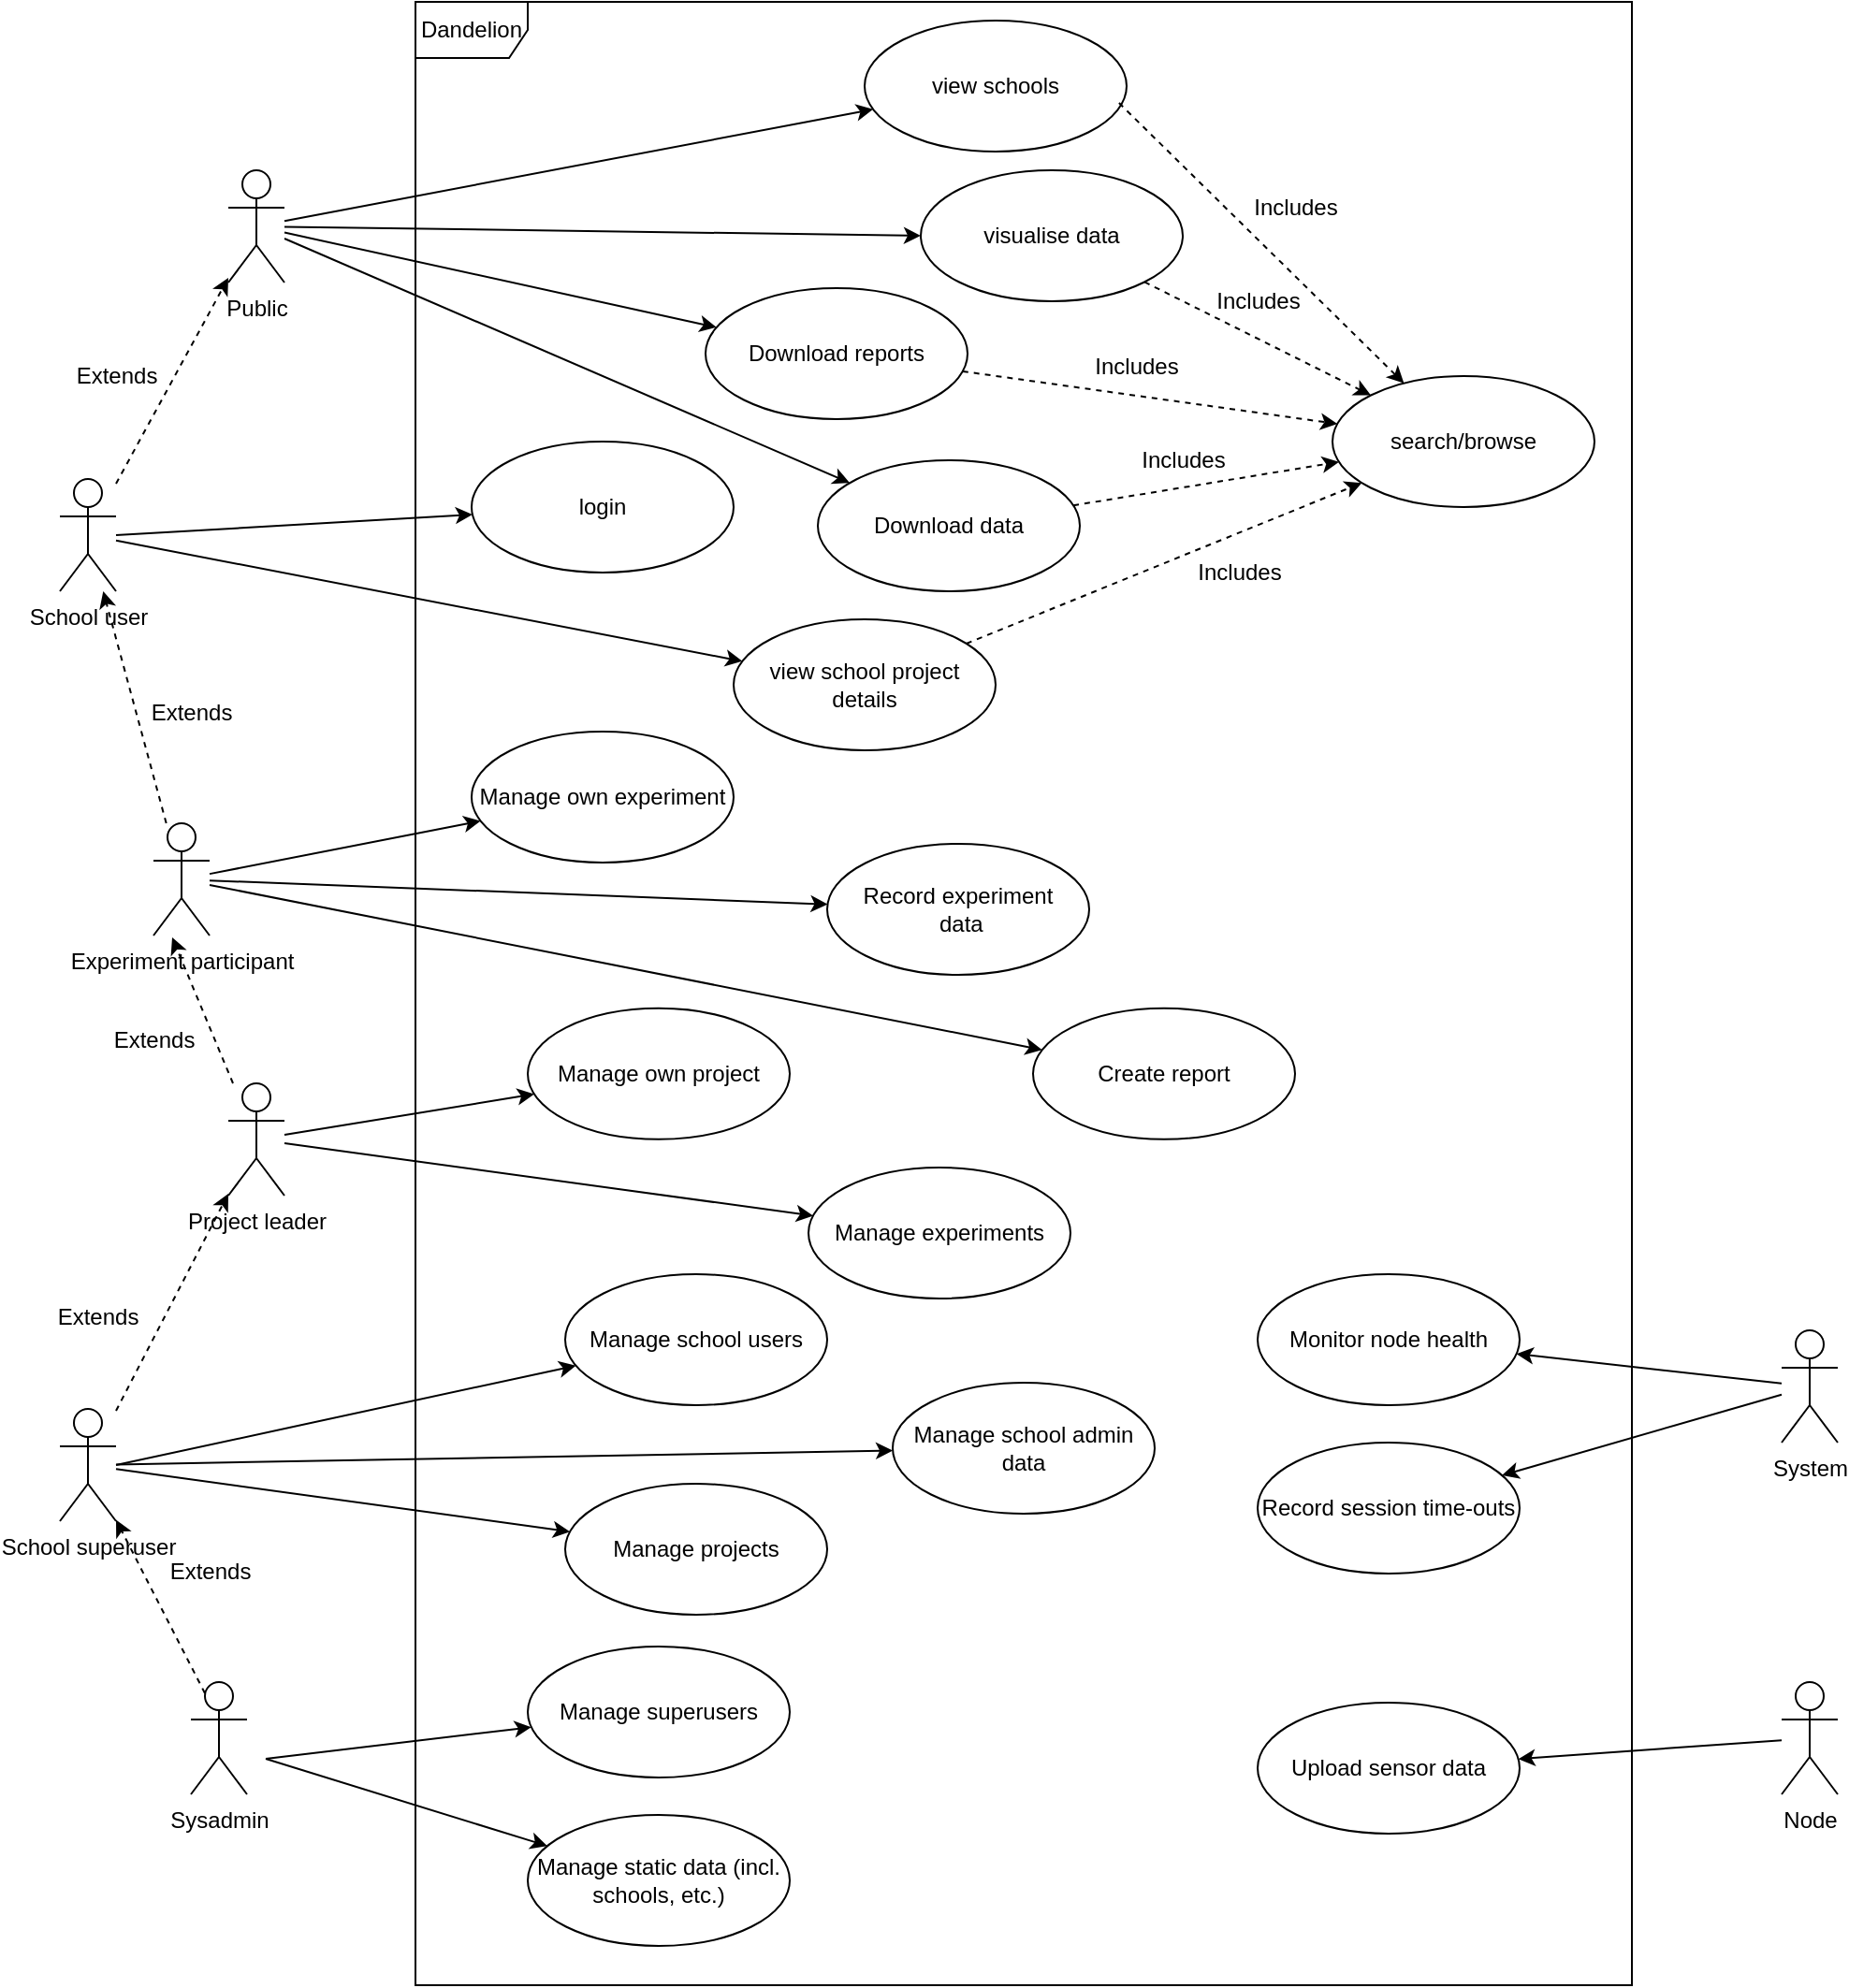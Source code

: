 <mxfile version="16.0.3" type="github">
  <diagram id="NbJqlMsGK9g4cn4cJewh" name="Page-1">
    <mxGraphModel dx="1186" dy="739" grid="1" gridSize="10" guides="1" tooltips="1" connect="1" arrows="1" fold="1" page="1" pageScale="1" pageWidth="827" pageHeight="1169" math="0" shadow="0">
      <root>
        <mxCell id="0" />
        <mxCell id="1" parent="0" />
        <mxCell id="rq1waJ9IVGkN5ey4Am_p-1" value="Dandelion" style="shape=umlFrame;whiteSpace=wrap;html=1;" parent="1" vertex="1">
          <mxGeometry x="260" y="30" width="650" height="1060" as="geometry" />
        </mxCell>
        <mxCell id="rq1waJ9IVGkN5ey4Am_p-21" style="edgeStyle=none;rounded=0;orthogonalLoop=1;jettySize=auto;html=1;entryX=0;entryY=0.5;entryDx=0;entryDy=0;" parent="1" source="rq1waJ9IVGkN5ey4Am_p-2" target="rq1waJ9IVGkN5ey4Am_p-18" edge="1">
          <mxGeometry relative="1" as="geometry" />
        </mxCell>
        <mxCell id="rq1waJ9IVGkN5ey4Am_p-2" value="Public" style="shape=umlActor;verticalLabelPosition=bottom;verticalAlign=top;html=1;" parent="1" vertex="1">
          <mxGeometry x="160" y="120" width="30" height="60" as="geometry" />
        </mxCell>
        <mxCell id="rq1waJ9IVGkN5ey4Am_p-14" style="rounded=0;orthogonalLoop=1;jettySize=auto;html=1;dashed=1;" parent="1" source="rq1waJ9IVGkN5ey4Am_p-5" target="rq1waJ9IVGkN5ey4Am_p-2" edge="1">
          <mxGeometry relative="1" as="geometry" />
        </mxCell>
        <mxCell id="rq1waJ9IVGkN5ey4Am_p-5" value="School user" style="shape=umlActor;verticalLabelPosition=bottom;verticalAlign=top;html=1;" parent="1" vertex="1">
          <mxGeometry x="70" y="285" width="30" height="60" as="geometry" />
        </mxCell>
        <mxCell id="rq1waJ9IVGkN5ey4Am_p-13" style="rounded=0;orthogonalLoop=1;jettySize=auto;html=1;dashed=1;" parent="1" source="rq1waJ9IVGkN5ey4Am_p-6" target="rq1waJ9IVGkN5ey4Am_p-5" edge="1">
          <mxGeometry relative="1" as="geometry" />
        </mxCell>
        <mxCell id="rq1waJ9IVGkN5ey4Am_p-6" value="Experiment participant" style="shape=umlActor;verticalLabelPosition=bottom;verticalAlign=top;html=1;" parent="1" vertex="1">
          <mxGeometry x="120" y="469" width="30" height="60" as="geometry" />
        </mxCell>
        <mxCell id="rq1waJ9IVGkN5ey4Am_p-12" style="rounded=0;orthogonalLoop=1;jettySize=auto;html=1;dashed=1;" parent="1" source="rq1waJ9IVGkN5ey4Am_p-7" target="TFbVGTCQrJptVCGoc_jB-1" edge="1">
          <mxGeometry relative="1" as="geometry" />
        </mxCell>
        <mxCell id="rq1waJ9IVGkN5ey4Am_p-7" value="School superuser" style="shape=umlActor;verticalLabelPosition=bottom;verticalAlign=top;html=1;" parent="1" vertex="1">
          <mxGeometry x="70" y="782" width="30" height="60" as="geometry" />
        </mxCell>
        <mxCell id="rq1waJ9IVGkN5ey4Am_p-19" style="edgeStyle=none;rounded=0;orthogonalLoop=1;jettySize=auto;html=1;dashed=1;" parent="1" source="rq1waJ9IVGkN5ey4Am_p-18" target="rq1waJ9IVGkN5ey4Am_p-8" edge="1">
          <mxGeometry relative="1" as="geometry" />
        </mxCell>
        <mxCell id="rq1waJ9IVGkN5ey4Am_p-8" value="search/browse" style="ellipse;whiteSpace=wrap;html=1;" parent="1" vertex="1">
          <mxGeometry x="750" y="230" width="140" height="70" as="geometry" />
        </mxCell>
        <mxCell id="rq1waJ9IVGkN5ey4Am_p-15" value="Extends" style="text;html=1;align=center;verticalAlign=middle;resizable=0;points=[];autosize=1;strokeColor=none;fillColor=none;" parent="1" vertex="1">
          <mxGeometry x="70" y="220" width="60" height="20" as="geometry" />
        </mxCell>
        <mxCell id="rq1waJ9IVGkN5ey4Am_p-16" value="Extends" style="text;html=1;align=center;verticalAlign=middle;resizable=0;points=[];autosize=1;strokeColor=none;fillColor=none;" parent="1" vertex="1">
          <mxGeometry x="110" y="400" width="60" height="20" as="geometry" />
        </mxCell>
        <mxCell id="rq1waJ9IVGkN5ey4Am_p-17" value="Extends" style="text;html=1;align=center;verticalAlign=middle;resizable=0;points=[];autosize=1;strokeColor=none;fillColor=none;" parent="1" vertex="1">
          <mxGeometry x="60" y="723" width="60" height="20" as="geometry" />
        </mxCell>
        <mxCell id="rq1waJ9IVGkN5ey4Am_p-18" value="visualise data" style="ellipse;whiteSpace=wrap;html=1;" parent="1" vertex="1">
          <mxGeometry x="530" y="120" width="140" height="70" as="geometry" />
        </mxCell>
        <mxCell id="rq1waJ9IVGkN5ey4Am_p-20" value="Includes" style="text;html=1;align=center;verticalAlign=middle;resizable=0;points=[];autosize=1;strokeColor=none;fillColor=none;" parent="1" vertex="1">
          <mxGeometry x="700" y="130" width="60" height="20" as="geometry" />
        </mxCell>
        <mxCell id="rq1waJ9IVGkN5ey4Am_p-22" value="view schools" style="ellipse;whiteSpace=wrap;html=1;" parent="1" vertex="1">
          <mxGeometry x="500" y="40" width="140" height="70" as="geometry" />
        </mxCell>
        <mxCell id="rq1waJ9IVGkN5ey4Am_p-23" style="edgeStyle=none;rounded=0;orthogonalLoop=1;jettySize=auto;html=1;dashed=1;exitX=0.971;exitY=0.629;exitDx=0;exitDy=0;exitPerimeter=0;" parent="1" source="rq1waJ9IVGkN5ey4Am_p-22" target="rq1waJ9IVGkN5ey4Am_p-8" edge="1">
          <mxGeometry relative="1" as="geometry">
            <mxPoint x="530" y="205" as="sourcePoint" />
            <mxPoint x="640" y="205" as="targetPoint" />
          </mxGeometry>
        </mxCell>
        <mxCell id="rq1waJ9IVGkN5ey4Am_p-24" value="Includes" style="text;html=1;align=center;verticalAlign=middle;resizable=0;points=[];autosize=1;strokeColor=none;fillColor=none;" parent="1" vertex="1">
          <mxGeometry x="680" y="180" width="60" height="20" as="geometry" />
        </mxCell>
        <mxCell id="rq1waJ9IVGkN5ey4Am_p-25" style="edgeStyle=none;rounded=0;orthogonalLoop=1;jettySize=auto;html=1;" parent="1" source="rq1waJ9IVGkN5ey4Am_p-2" target="rq1waJ9IVGkN5ey4Am_p-22" edge="1">
          <mxGeometry relative="1" as="geometry">
            <mxPoint x="200" y="150" as="sourcePoint" />
            <mxPoint x="390" y="205" as="targetPoint" />
          </mxGeometry>
        </mxCell>
        <mxCell id="rq1waJ9IVGkN5ey4Am_p-26" value="view school project details" style="ellipse;whiteSpace=wrap;html=1;" parent="1" vertex="1">
          <mxGeometry x="430" y="360" width="140" height="70" as="geometry" />
        </mxCell>
        <mxCell id="rq1waJ9IVGkN5ey4Am_p-27" value="Sysadmin" style="shape=umlActor;verticalLabelPosition=bottom;verticalAlign=top;html=1;" parent="1" vertex="1">
          <mxGeometry x="140" y="928" width="30" height="60" as="geometry" />
        </mxCell>
        <mxCell id="rq1waJ9IVGkN5ey4Am_p-28" value="Extends" style="text;html=1;align=center;verticalAlign=middle;resizable=0;points=[];autosize=1;strokeColor=none;fillColor=none;" parent="1" vertex="1">
          <mxGeometry x="120" y="859" width="60" height="20" as="geometry" />
        </mxCell>
        <mxCell id="rq1waJ9IVGkN5ey4Am_p-29" style="rounded=0;orthogonalLoop=1;jettySize=auto;html=1;dashed=1;exitX=0.25;exitY=0.1;exitDx=0;exitDy=0;exitPerimeter=0;" parent="1" source="rq1waJ9IVGkN5ey4Am_p-27" target="rq1waJ9IVGkN5ey4Am_p-7" edge="1">
          <mxGeometry relative="1" as="geometry">
            <mxPoint x="110" y="611" as="sourcePoint" />
            <mxPoint x="170" y="531" as="targetPoint" />
          </mxGeometry>
        </mxCell>
        <mxCell id="rq1waJ9IVGkN5ey4Am_p-30" value="login" style="ellipse;whiteSpace=wrap;html=1;" parent="1" vertex="1">
          <mxGeometry x="290" y="265" width="140" height="70" as="geometry" />
        </mxCell>
        <mxCell id="rq1waJ9IVGkN5ey4Am_p-31" style="edgeStyle=none;rounded=0;orthogonalLoop=1;jettySize=auto;html=1;" parent="1" target="rq1waJ9IVGkN5ey4Am_p-30" edge="1">
          <mxGeometry relative="1" as="geometry">
            <mxPoint x="100" y="315" as="sourcePoint" />
            <mxPoint x="390" y="205" as="targetPoint" />
          </mxGeometry>
        </mxCell>
        <mxCell id="rq1waJ9IVGkN5ey4Am_p-32" style="edgeStyle=none;rounded=0;orthogonalLoop=1;jettySize=auto;html=1;" parent="1" source="rq1waJ9IVGkN5ey4Am_p-5" target="rq1waJ9IVGkN5ey4Am_p-26" edge="1">
          <mxGeometry relative="1" as="geometry">
            <mxPoint x="120" y="280" as="sourcePoint" />
            <mxPoint x="390.271" y="291.924" as="targetPoint" />
          </mxGeometry>
        </mxCell>
        <mxCell id="rq1waJ9IVGkN5ey4Am_p-33" value="Record experiment&lt;br&gt;&amp;nbsp;data" style="ellipse;whiteSpace=wrap;html=1;" parent="1" vertex="1">
          <mxGeometry x="480" y="480" width="140" height="70" as="geometry" />
        </mxCell>
        <mxCell id="rq1waJ9IVGkN5ey4Am_p-34" value="Manage experiments" style="ellipse;whiteSpace=wrap;html=1;" parent="1" vertex="1">
          <mxGeometry x="470" y="653" width="140" height="70" as="geometry" />
        </mxCell>
        <mxCell id="rq1waJ9IVGkN5ey4Am_p-35" value="Create report" style="ellipse;whiteSpace=wrap;html=1;" parent="1" vertex="1">
          <mxGeometry x="590" y="567.92" width="140" height="70" as="geometry" />
        </mxCell>
        <mxCell id="rq1waJ9IVGkN5ey4Am_p-36" style="edgeStyle=none;rounded=0;orthogonalLoop=1;jettySize=auto;html=1;" parent="1" source="TFbVGTCQrJptVCGoc_jB-1" target="rq1waJ9IVGkN5ey4Am_p-34" edge="1">
          <mxGeometry relative="1" as="geometry">
            <mxPoint x="110" y="284.315" as="sourcePoint" />
            <mxPoint x="399.326" y="367.546" as="targetPoint" />
          </mxGeometry>
        </mxCell>
        <mxCell id="rq1waJ9IVGkN5ey4Am_p-37" style="edgeStyle=none;rounded=0;orthogonalLoop=1;jettySize=auto;html=1;" parent="1" source="rq1waJ9IVGkN5ey4Am_p-6" target="rq1waJ9IVGkN5ey4Am_p-33" edge="1">
          <mxGeometry relative="1" as="geometry">
            <mxPoint x="200" y="508.424" as="sourcePoint" />
            <mxPoint x="613.796" y="437.368" as="targetPoint" />
          </mxGeometry>
        </mxCell>
        <mxCell id="rq1waJ9IVGkN5ey4Am_p-38" style="edgeStyle=none;rounded=0;orthogonalLoop=1;jettySize=auto;html=1;" parent="1" source="rq1waJ9IVGkN5ey4Am_p-6" target="rq1waJ9IVGkN5ey4Am_p-35" edge="1">
          <mxGeometry relative="1" as="geometry">
            <mxPoint x="200" y="510.182" as="sourcePoint" />
            <mxPoint x="390.413" y="499.796" as="targetPoint" />
          </mxGeometry>
        </mxCell>
        <mxCell id="rq1waJ9IVGkN5ey4Am_p-39" value="Manage projects" style="ellipse;whiteSpace=wrap;html=1;" parent="1" vertex="1">
          <mxGeometry x="340" y="822" width="140" height="70" as="geometry" />
        </mxCell>
        <mxCell id="rq1waJ9IVGkN5ey4Am_p-40" style="edgeStyle=none;rounded=0;orthogonalLoop=1;jettySize=auto;html=1;dashed=1;" parent="1" source="rq1waJ9IVGkN5ey4Am_p-26" target="rq1waJ9IVGkN5ey4Am_p-8" edge="1">
          <mxGeometry relative="1" as="geometry">
            <mxPoint x="530" y="205" as="sourcePoint" />
            <mxPoint x="640" y="205" as="targetPoint" />
          </mxGeometry>
        </mxCell>
        <mxCell id="rq1waJ9IVGkN5ey4Am_p-41" value="Includes" style="text;html=1;align=center;verticalAlign=middle;resizable=0;points=[];autosize=1;strokeColor=none;fillColor=none;" parent="1" vertex="1">
          <mxGeometry x="615" y="215" width="60" height="20" as="geometry" />
        </mxCell>
        <mxCell id="rq1waJ9IVGkN5ey4Am_p-42" value="Manage school users" style="ellipse;whiteSpace=wrap;html=1;" parent="1" vertex="1">
          <mxGeometry x="340" y="710" width="140" height="70" as="geometry" />
        </mxCell>
        <mxCell id="rq1waJ9IVGkN5ey4Am_p-43" value="Manage school admin data" style="ellipse;whiteSpace=wrap;html=1;" parent="1" vertex="1">
          <mxGeometry x="515" y="768" width="140" height="70" as="geometry" />
        </mxCell>
        <mxCell id="rq1waJ9IVGkN5ey4Am_p-44" style="edgeStyle=none;rounded=0;orthogonalLoop=1;jettySize=auto;html=1;" parent="1" target="rq1waJ9IVGkN5ey4Am_p-42" edge="1">
          <mxGeometry relative="1" as="geometry">
            <mxPoint x="100" y="812" as="sourcePoint" />
            <mxPoint x="610.853" y="706.552" as="targetPoint" />
          </mxGeometry>
        </mxCell>
        <mxCell id="rq1waJ9IVGkN5ey4Am_p-45" style="edgeStyle=none;rounded=0;orthogonalLoop=1;jettySize=auto;html=1;" parent="1" source="rq1waJ9IVGkN5ey4Am_p-7" target="rq1waJ9IVGkN5ey4Am_p-43" edge="1">
          <mxGeometry relative="1" as="geometry">
            <mxPoint x="110" y="783" as="sourcePoint" />
            <mxPoint x="350.37" y="770.594" as="targetPoint" />
          </mxGeometry>
        </mxCell>
        <mxCell id="rq1waJ9IVGkN5ey4Am_p-46" style="edgeStyle=none;rounded=0;orthogonalLoop=1;jettySize=auto;html=1;" parent="1" source="rq1waJ9IVGkN5ey4Am_p-7" target="rq1waJ9IVGkN5ey4Am_p-39" edge="1">
          <mxGeometry relative="1" as="geometry">
            <mxPoint x="120" y="793" as="sourcePoint" />
            <mxPoint x="360.37" y="780.594" as="targetPoint" />
          </mxGeometry>
        </mxCell>
        <mxCell id="rq1waJ9IVGkN5ey4Am_p-47" value="Manage superusers" style="ellipse;whiteSpace=wrap;html=1;" parent="1" vertex="1">
          <mxGeometry x="320" y="909" width="140" height="70" as="geometry" />
        </mxCell>
        <mxCell id="rq1waJ9IVGkN5ey4Am_p-48" value="Manage static data (incl. schools, etc.)" style="ellipse;whiteSpace=wrap;html=1;" parent="1" vertex="1">
          <mxGeometry x="320" y="999" width="140" height="70" as="geometry" />
        </mxCell>
        <mxCell id="rq1waJ9IVGkN5ey4Am_p-49" style="edgeStyle=none;rounded=0;orthogonalLoop=1;jettySize=auto;html=1;" parent="1" target="rq1waJ9IVGkN5ey4Am_p-47" edge="1">
          <mxGeometry relative="1" as="geometry">
            <mxPoint x="180" y="969" as="sourcePoint" />
            <mxPoint x="332.539" y="824.659" as="targetPoint" />
          </mxGeometry>
        </mxCell>
        <mxCell id="rq1waJ9IVGkN5ey4Am_p-50" style="edgeStyle=none;rounded=0;orthogonalLoop=1;jettySize=auto;html=1;" parent="1" target="rq1waJ9IVGkN5ey4Am_p-48" edge="1">
          <mxGeometry relative="1" as="geometry">
            <mxPoint x="180" y="969" as="sourcePoint" />
            <mxPoint x="331.904" y="962.107" as="targetPoint" />
          </mxGeometry>
        </mxCell>
        <mxCell id="rq1waJ9IVGkN5ey4Am_p-51" value="System" style="shape=umlActor;verticalLabelPosition=bottom;verticalAlign=top;html=1;" parent="1" vertex="1">
          <mxGeometry x="990" y="740" width="30" height="60" as="geometry" />
        </mxCell>
        <mxCell id="rq1waJ9IVGkN5ey4Am_p-52" value="Node" style="shape=umlActor;verticalLabelPosition=bottom;verticalAlign=top;html=1;" parent="1" vertex="1">
          <mxGeometry x="990" y="928" width="30" height="60" as="geometry" />
        </mxCell>
        <mxCell id="rq1waJ9IVGkN5ey4Am_p-53" value="Monitor node health" style="ellipse;whiteSpace=wrap;html=1;" parent="1" vertex="1">
          <mxGeometry x="710" y="710" width="140" height="70" as="geometry" />
        </mxCell>
        <mxCell id="rq1waJ9IVGkN5ey4Am_p-54" value="Upload sensor data" style="ellipse;whiteSpace=wrap;html=1;" parent="1" vertex="1">
          <mxGeometry x="710" y="939" width="140" height="70" as="geometry" />
        </mxCell>
        <mxCell id="rq1waJ9IVGkN5ey4Am_p-55" style="edgeStyle=none;rounded=0;orthogonalLoop=1;jettySize=auto;html=1;" parent="1" source="rq1waJ9IVGkN5ey4Am_p-51" target="rq1waJ9IVGkN5ey4Am_p-53" edge="1">
          <mxGeometry relative="1" as="geometry">
            <mxPoint x="110" y="662.077" as="sourcePoint" />
            <mxPoint x="352.539" y="695.659" as="targetPoint" />
          </mxGeometry>
        </mxCell>
        <mxCell id="rq1waJ9IVGkN5ey4Am_p-56" style="edgeStyle=none;rounded=0;orthogonalLoop=1;jettySize=auto;html=1;" parent="1" source="rq1waJ9IVGkN5ey4Am_p-52" target="rq1waJ9IVGkN5ey4Am_p-54" edge="1">
          <mxGeometry relative="1" as="geometry">
            <mxPoint x="1000" y="800.667" as="sourcePoint" />
            <mxPoint x="858.333" y="816.407" as="targetPoint" />
          </mxGeometry>
        </mxCell>
        <mxCell id="rq1waJ9IVGkN5ey4Am_p-57" value="Download reports" style="ellipse;whiteSpace=wrap;html=1;" parent="1" vertex="1">
          <mxGeometry x="415" y="183" width="140" height="70" as="geometry" />
        </mxCell>
        <mxCell id="rq1waJ9IVGkN5ey4Am_p-58" value="Download data" style="ellipse;whiteSpace=wrap;html=1;" parent="1" vertex="1">
          <mxGeometry x="475" y="275" width="140" height="70" as="geometry" />
        </mxCell>
        <mxCell id="rq1waJ9IVGkN5ey4Am_p-59" style="edgeStyle=none;rounded=0;orthogonalLoop=1;jettySize=auto;html=1;" parent="1" source="rq1waJ9IVGkN5ey4Am_p-2" target="rq1waJ9IVGkN5ey4Am_p-57" edge="1">
          <mxGeometry relative="1" as="geometry">
            <mxPoint x="110" y="325" as="sourcePoint" />
            <mxPoint x="310" y="325" as="targetPoint" />
          </mxGeometry>
        </mxCell>
        <mxCell id="rq1waJ9IVGkN5ey4Am_p-60" style="edgeStyle=none;rounded=0;orthogonalLoop=1;jettySize=auto;html=1;" parent="1" source="rq1waJ9IVGkN5ey4Am_p-2" target="rq1waJ9IVGkN5ey4Am_p-58" edge="1">
          <mxGeometry relative="1" as="geometry">
            <mxPoint x="200" y="189.998" as="sourcePoint" />
            <mxPoint x="333.508" y="238.842" as="targetPoint" />
          </mxGeometry>
        </mxCell>
        <mxCell id="rq1waJ9IVGkN5ey4Am_p-61" style="edgeStyle=none;rounded=0;orthogonalLoop=1;jettySize=auto;html=1;dashed=1;" parent="1" source="rq1waJ9IVGkN5ey4Am_p-57" target="rq1waJ9IVGkN5ey4Am_p-8" edge="1">
          <mxGeometry relative="1" as="geometry">
            <mxPoint x="649.434" y="193.918" as="sourcePoint" />
            <mxPoint x="760" y="275" as="targetPoint" />
          </mxGeometry>
        </mxCell>
        <mxCell id="rq1waJ9IVGkN5ey4Am_p-62" style="edgeStyle=none;rounded=0;orthogonalLoop=1;jettySize=auto;html=1;dashed=1;" parent="1" source="rq1waJ9IVGkN5ey4Am_p-58" target="rq1waJ9IVGkN5ey4Am_p-8" edge="1">
          <mxGeometry relative="1" as="geometry">
            <mxPoint x="659.434" y="203.918" as="sourcePoint" />
            <mxPoint x="770" y="285" as="targetPoint" />
          </mxGeometry>
        </mxCell>
        <mxCell id="rq1waJ9IVGkN5ey4Am_p-63" value="Includes" style="text;html=1;align=center;verticalAlign=middle;resizable=0;points=[];autosize=1;strokeColor=none;fillColor=none;" parent="1" vertex="1">
          <mxGeometry x="640" y="265" width="60" height="20" as="geometry" />
        </mxCell>
        <mxCell id="rq1waJ9IVGkN5ey4Am_p-64" value="Includes" style="text;html=1;align=center;verticalAlign=middle;resizable=0;points=[];autosize=1;strokeColor=none;fillColor=none;" parent="1" vertex="1">
          <mxGeometry x="670" y="325" width="60" height="20" as="geometry" />
        </mxCell>
        <mxCell id="TFbVGTCQrJptVCGoc_jB-1" value="Project leader" style="shape=umlActor;verticalLabelPosition=bottom;verticalAlign=top;html=1;" parent="1" vertex="1">
          <mxGeometry x="160" y="608" width="30" height="60" as="geometry" />
        </mxCell>
        <mxCell id="TFbVGTCQrJptVCGoc_jB-2" style="rounded=0;orthogonalLoop=1;jettySize=auto;html=1;dashed=1;" parent="1" source="TFbVGTCQrJptVCGoc_jB-1" edge="1">
          <mxGeometry relative="1" as="geometry">
            <mxPoint x="80" y="630" as="sourcePoint" />
            <mxPoint x="130" y="530" as="targetPoint" />
          </mxGeometry>
        </mxCell>
        <mxCell id="TFbVGTCQrJptVCGoc_jB-3" value="Extends" style="text;html=1;align=center;verticalAlign=middle;resizable=0;points=[];autosize=1;strokeColor=none;fillColor=none;" parent="1" vertex="1">
          <mxGeometry x="90" y="575" width="60" height="20" as="geometry" />
        </mxCell>
        <mxCell id="TFbVGTCQrJptVCGoc_jB-4" value="Manage own project" style="ellipse;whiteSpace=wrap;html=1;" parent="1" vertex="1">
          <mxGeometry x="320" y="567.92" width="140" height="70" as="geometry" />
        </mxCell>
        <mxCell id="TFbVGTCQrJptVCGoc_jB-5" style="edgeStyle=none;rounded=0;orthogonalLoop=1;jettySize=auto;html=1;" parent="1" source="TFbVGTCQrJptVCGoc_jB-1" target="TFbVGTCQrJptVCGoc_jB-4" edge="1">
          <mxGeometry relative="1" as="geometry">
            <mxPoint x="80" y="559.997" as="sourcePoint" />
            <mxPoint x="340.37" y="526.514" as="targetPoint" />
          </mxGeometry>
        </mxCell>
        <mxCell id="KfBX19iLClI_ofNLciE3-1" value="Manage own experiment" style="ellipse;whiteSpace=wrap;html=1;" parent="1" vertex="1">
          <mxGeometry x="290" y="420.0" width="140" height="70" as="geometry" />
        </mxCell>
        <mxCell id="KfBX19iLClI_ofNLciE3-2" style="edgeStyle=none;rounded=0;orthogonalLoop=1;jettySize=auto;html=1;" parent="1" source="rq1waJ9IVGkN5ey4Am_p-6" target="KfBX19iLClI_ofNLciE3-1" edge="1">
          <mxGeometry relative="1" as="geometry">
            <mxPoint x="200" y="645.55" as="sourcePoint" />
            <mxPoint x="333.439" y="623.756" as="targetPoint" />
          </mxGeometry>
        </mxCell>
        <mxCell id="pllA2SgV67VZvydBItkm-1" value="Record session time-outs" style="ellipse;whiteSpace=wrap;html=1;" vertex="1" parent="1">
          <mxGeometry x="710" y="800" width="140" height="70" as="geometry" />
        </mxCell>
        <mxCell id="pllA2SgV67VZvydBItkm-2" style="edgeStyle=none;rounded=0;orthogonalLoop=1;jettySize=auto;html=1;" edge="1" parent="1" source="rq1waJ9IVGkN5ey4Am_p-51" target="pllA2SgV67VZvydBItkm-1">
          <mxGeometry relative="1" as="geometry">
            <mxPoint x="1000" y="731.667" as="sourcePoint" />
            <mxPoint x="858.333" y="747.407" as="targetPoint" />
          </mxGeometry>
        </mxCell>
      </root>
    </mxGraphModel>
  </diagram>
</mxfile>
